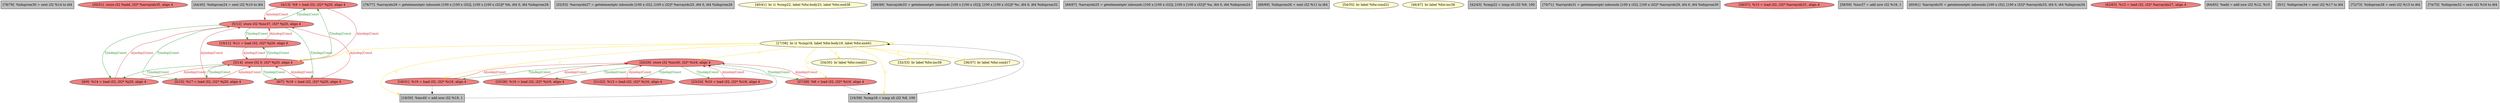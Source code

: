
digraph G {


node1440 [fillcolor=grey,label="[78/79]  %idxprom30 = sext i32 %14 to i64",shape=rectangle,style=filled ]
node1414 [fillcolor=lightcoral,label="[50/51]  store i32 %add, i32* %arrayidx35, align 4",shape=ellipse,style=filled ]
node1408 [fillcolor=grey,label="[44/45]  %idxprom24 = sext i32 %10 to i64",shape=rectangle,style=filled ]
node1416 [fillcolor=lightcoral,label="[4/13]  %9 = load i32, i32* %j20, align 4",shape=ellipse,style=filled ]
node1439 [fillcolor=grey,label="[76/77]  %arrayidx29 = getelementptr inbounds [100 x [100 x i32]], [100 x [100 x i32]]* %b, i64 0, i64 %idxprom28",shape=rectangle,style=filled ]
node1412 [fillcolor=lightcoral,label="[8/9]  %14 = load i32, i32* %j20, align 4",shape=ellipse,style=filled ]
node1411 [fillcolor=lightcoral,label="[20/29]  store i32 %inc40, i32* %i16, align 4",shape=ellipse,style=filled ]
node1410 [fillcolor=lightcoral,label="[5/12]  store i32 %inc37, i32* %j20, align 4",shape=ellipse,style=filled ]
node1428 [fillcolor=lightcoral,label="[27/28]  %8 = load i32, i32* %i16, align 4",shape=ellipse,style=filled ]
node1415 [fillcolor=grey,label="[52/53]  %arrayidx27 = getelementptr inbounds [100 x i32], [100 x i32]* %arrayidx25, i64 0, i64 %idxprom26",shape=rectangle,style=filled ]
node1406 [fillcolor=lemonchiffon,label="[40/41]  br i1 %cmp22, label %for.body23, label %for.end38",shape=ellipse,style=filled ]
node1403 [fillcolor=lightcoral,label="[2/15]  %17 = load i32, i32* %j20, align 4",shape=ellipse,style=filled ]
node1404 [fillcolor=lightcoral,label="[3/14]  store i32 0, i32* %j20, align 4",shape=ellipse,style=filled ]
node1413 [fillcolor=grey,label="[48/49]  %arrayidx33 = getelementptr inbounds [100 x [100 x i32]], [100 x [100 x i32]]* %c, i64 0, i64 %idxprom32",shape=rectangle,style=filled ]
node1429 [fillcolor=grey,label="[66/67]  %arrayidx25 = getelementptr inbounds [100 x [100 x i32]], [100 x [100 x i32]]* %a, i64 0, i64 %idxprom24",shape=rectangle,style=filled ]
node1430 [fillcolor=grey,label="[68/69]  %idxprom26 = sext i32 %11 to i64",shape=rectangle,style=filled ]
node1417 [fillcolor=lemonchiffon,label="[54/55]  br label %for.cond21",shape=ellipse,style=filled ]
node1409 [fillcolor=lemonchiffon,label="[46/47]  br label %for.inc36",shape=ellipse,style=filled ]
node1407 [fillcolor=grey,label="[42/43]  %cmp22 = icmp slt i32 %9, 100",shape=rectangle,style=filled ]
node1433 [fillcolor=grey,label="[70/71]  %arrayidx31 = getelementptr inbounds [100 x i32], [100 x i32]* %arrayidx29, i64 0, i64 %idxprom30",shape=rectangle,style=filled ]
node1438 [fillcolor=lightcoral,label="[6/7]  %18 = load i32, i32* %j20, align 4",shape=ellipse,style=filled ]
node1432 [fillcolor=lightcoral,label="[21/22]  %13 = load i32, i32* %i16, align 4",shape=ellipse,style=filled ]
node1419 [fillcolor=grey,label="[19/30]  %inc40 = add nsw i32 %19, 1",shape=rectangle,style=filled ]
node1425 [fillcolor=lightcoral,label="[10/11]  %11 = load i32, i32* %j20, align 4",shape=ellipse,style=filled ]
node1441 [fillcolor=lightcoral,label="[25/26]  %16 = load i32, i32* %i16, align 4",shape=ellipse,style=filled ]
node1420 [fillcolor=lightcoral,label="[56/57]  %15 = load i32, i32* %arrayidx31, align 4",shape=ellipse,style=filled ]
node1421 [fillcolor=grey,label="[58/59]  %inc37 = add nsw i32 %18, 1",shape=rectangle,style=filled ]
node1422 [fillcolor=grey,label="[60/61]  %arrayidx35 = getelementptr inbounds [100 x i32], [100 x i32]* %arrayidx33, i64 0, i64 %idxprom34",shape=rectangle,style=filled ]
node1423 [fillcolor=lightcoral,label="[62/63]  %12 = load i32, i32* %arrayidx27, align 4",shape=ellipse,style=filled ]
node1424 [fillcolor=lightcoral,label="[23/24]  %10 = load i32, i32* %i16, align 4",shape=ellipse,style=filled ]
node1426 [fillcolor=grey,label="[64/65]  %add = add nsw i32 %12, %15",shape=rectangle,style=filled ]
node1434 [fillcolor=lemonchiffon,label="[17/38]  br i1 %cmp18, label %for.body19, label %for.end41",shape=ellipse,style=filled ]
node1427 [fillcolor=lightcoral,label="[18/31]  %19 = load i32, i32* %i16, align 4",shape=ellipse,style=filled ]
node1431 [fillcolor=lemonchiffon,label="[34/35]  br label %for.cond21",shape=ellipse,style=filled ]
node1402 [fillcolor=grey,label="[0/1]  %idxprom34 = sext i32 %17 to i64",shape=rectangle,style=filled ]
node1405 [fillcolor=grey,label="[16/39]  %cmp18 = icmp slt i32 %8, 100",shape=rectangle,style=filled ]
node1435 [fillcolor=lemonchiffon,label="[32/33]  br label %for.inc39",shape=ellipse,style=filled ]
node1418 [fillcolor=lemonchiffon,label="[36/37]  br label %for.cond17",shape=ellipse,style=filled ]
node1436 [fillcolor=grey,label="[72/73]  %idxprom28 = sext i32 %13 to i64",shape=rectangle,style=filled ]
node1437 [fillcolor=grey,label="[74/75]  %idxprom32 = sext i32 %16 to i64",shape=rectangle,style=filled ]

node1411->node1428 [style=solid,color=forestgreen,label="T|indep|Const",penwidth=1.0,fontcolor=forestgreen ]
node1410->node1403 [style=solid,color=forestgreen,label="T|indep|Const",penwidth=1.0,fontcolor=forestgreen ]
node1403->node1410 [style=solid,color=firebrick3,label="A|indep|Const",penwidth=1.0,fontcolor=firebrick3 ]
node1404->node1425 [style=solid,color=forestgreen,label="T|indep|Const",penwidth=1.0,fontcolor=forestgreen ]
node1405->node1434 [style=solid,color=black,label="",penwidth=0.5,fontcolor=black ]
node1411->node1432 [style=solid,color=forestgreen,label="T|indep|Const",penwidth=1.0,fontcolor=forestgreen ]
node1434->node1405 [style=solid,color=gold,label="C",penwidth=1.0,fontcolor=gold ]
node1404->node1403 [style=solid,color=forestgreen,label="T|indep|Const",penwidth=1.0,fontcolor=forestgreen ]
node1411->node1427 [style=solid,color=forestgreen,label="T|indep|Const",penwidth=1.0,fontcolor=forestgreen ]
node1434->node1411 [style=solid,color=gold,label="C",penwidth=1.0,fontcolor=gold ]
node1412->node1404 [style=solid,color=firebrick3,label="A|indep|Const",penwidth=1.0,fontcolor=firebrick3 ]
node1412->node1410 [style=solid,color=firebrick3,label="A|indep|Const",penwidth=1.0,fontcolor=firebrick3 ]
node1434->node1435 [style=solid,color=gold,label="C",penwidth=1.0,fontcolor=gold ]
node1410->node1412 [style=solid,color=forestgreen,label="T|indep|Const",penwidth=1.0,fontcolor=forestgreen ]
node1428->node1411 [style=solid,color=firebrick3,label="A|indep|Const",penwidth=1.0,fontcolor=firebrick3 ]
node1441->node1411 [style=solid,color=firebrick3,label="A|indep|Const",penwidth=1.0,fontcolor=firebrick3 ]
node1438->node1410 [style=solid,color=firebrick3,label="A|indep|Const",penwidth=1.0,fontcolor=firebrick3 ]
node1434->node1431 [style=solid,color=gold,label="C",penwidth=1.0,fontcolor=gold ]
node1434->node1418 [style=solid,color=gold,label="C",penwidth=1.0,fontcolor=gold ]
node1434->node1427 [style=solid,color=gold,label="C",penwidth=1.0,fontcolor=gold ]
node1434->node1419 [style=solid,color=gold,label="C",penwidth=1.0,fontcolor=gold ]
node1428->node1405 [style=solid,color=black,label="",penwidth=0.5,fontcolor=black ]
node1434->node1428 [style=solid,color=gold,label="C",penwidth=1.0,fontcolor=gold ]
node1404->node1438 [style=solid,color=forestgreen,label="T|indep|Const",penwidth=1.0,fontcolor=forestgreen ]
node1427->node1419 [style=solid,color=black,label="",penwidth=0.5,fontcolor=black ]
node1434->node1404 [style=solid,color=gold,label="C",penwidth=1.0,fontcolor=gold ]
node1425->node1410 [style=solid,color=firebrick3,label="A|indep|Const",penwidth=1.0,fontcolor=firebrick3 ]
node1410->node1425 [style=solid,color=forestgreen,label="T|indep|Const",penwidth=1.0,fontcolor=forestgreen ]
node1411->node1424 [style=solid,color=forestgreen,label="T|indep|Const",penwidth=1.0,fontcolor=forestgreen ]
node1424->node1411 [style=solid,color=firebrick3,label="A|indep|Const",penwidth=1.0,fontcolor=firebrick3 ]
node1432->node1411 [style=solid,color=firebrick3,label="A|indep|Const",penwidth=1.0,fontcolor=firebrick3 ]
node1411->node1441 [style=solid,color=forestgreen,label="T|indep|Const",penwidth=1.0,fontcolor=forestgreen ]
node1403->node1404 [style=solid,color=firebrick3,label="A|indep|Const",penwidth=1.0,fontcolor=firebrick3 ]
node1410->node1416 [style=solid,color=forestgreen,label="T|indep|Const",penwidth=1.0,fontcolor=forestgreen ]
node1416->node1410 [style=solid,color=firebrick3,label="A|indep|Const",penwidth=1.0,fontcolor=firebrick3 ]
node1419->node1411 [style=solid,color=black,label="",penwidth=0.5,fontcolor=black ]
node1416->node1404 [style=solid,color=firebrick3,label="A|indep|Const",penwidth=1.0,fontcolor=firebrick3 ]
node1438->node1404 [style=solid,color=firebrick3,label="A|indep|Const",penwidth=1.0,fontcolor=firebrick3 ]
node1427->node1411 [style=solid,color=firebrick3,label="A|indep|Const",penwidth=1.0,fontcolor=firebrick3 ]
node1434->node1434 [style=solid,color=gold,label="C",penwidth=1.0,fontcolor=gold ]
node1404->node1412 [style=solid,color=forestgreen,label="T|indep|Const",penwidth=1.0,fontcolor=forestgreen ]
node1410->node1438 [style=solid,color=forestgreen,label="T|indep|Const",penwidth=1.0,fontcolor=forestgreen ]
node1404->node1416 [style=solid,color=forestgreen,label="T|indep|Const",penwidth=1.0,fontcolor=forestgreen ]
node1425->node1404 [style=solid,color=firebrick3,label="A|indep|Const",penwidth=1.0,fontcolor=firebrick3 ]


}
